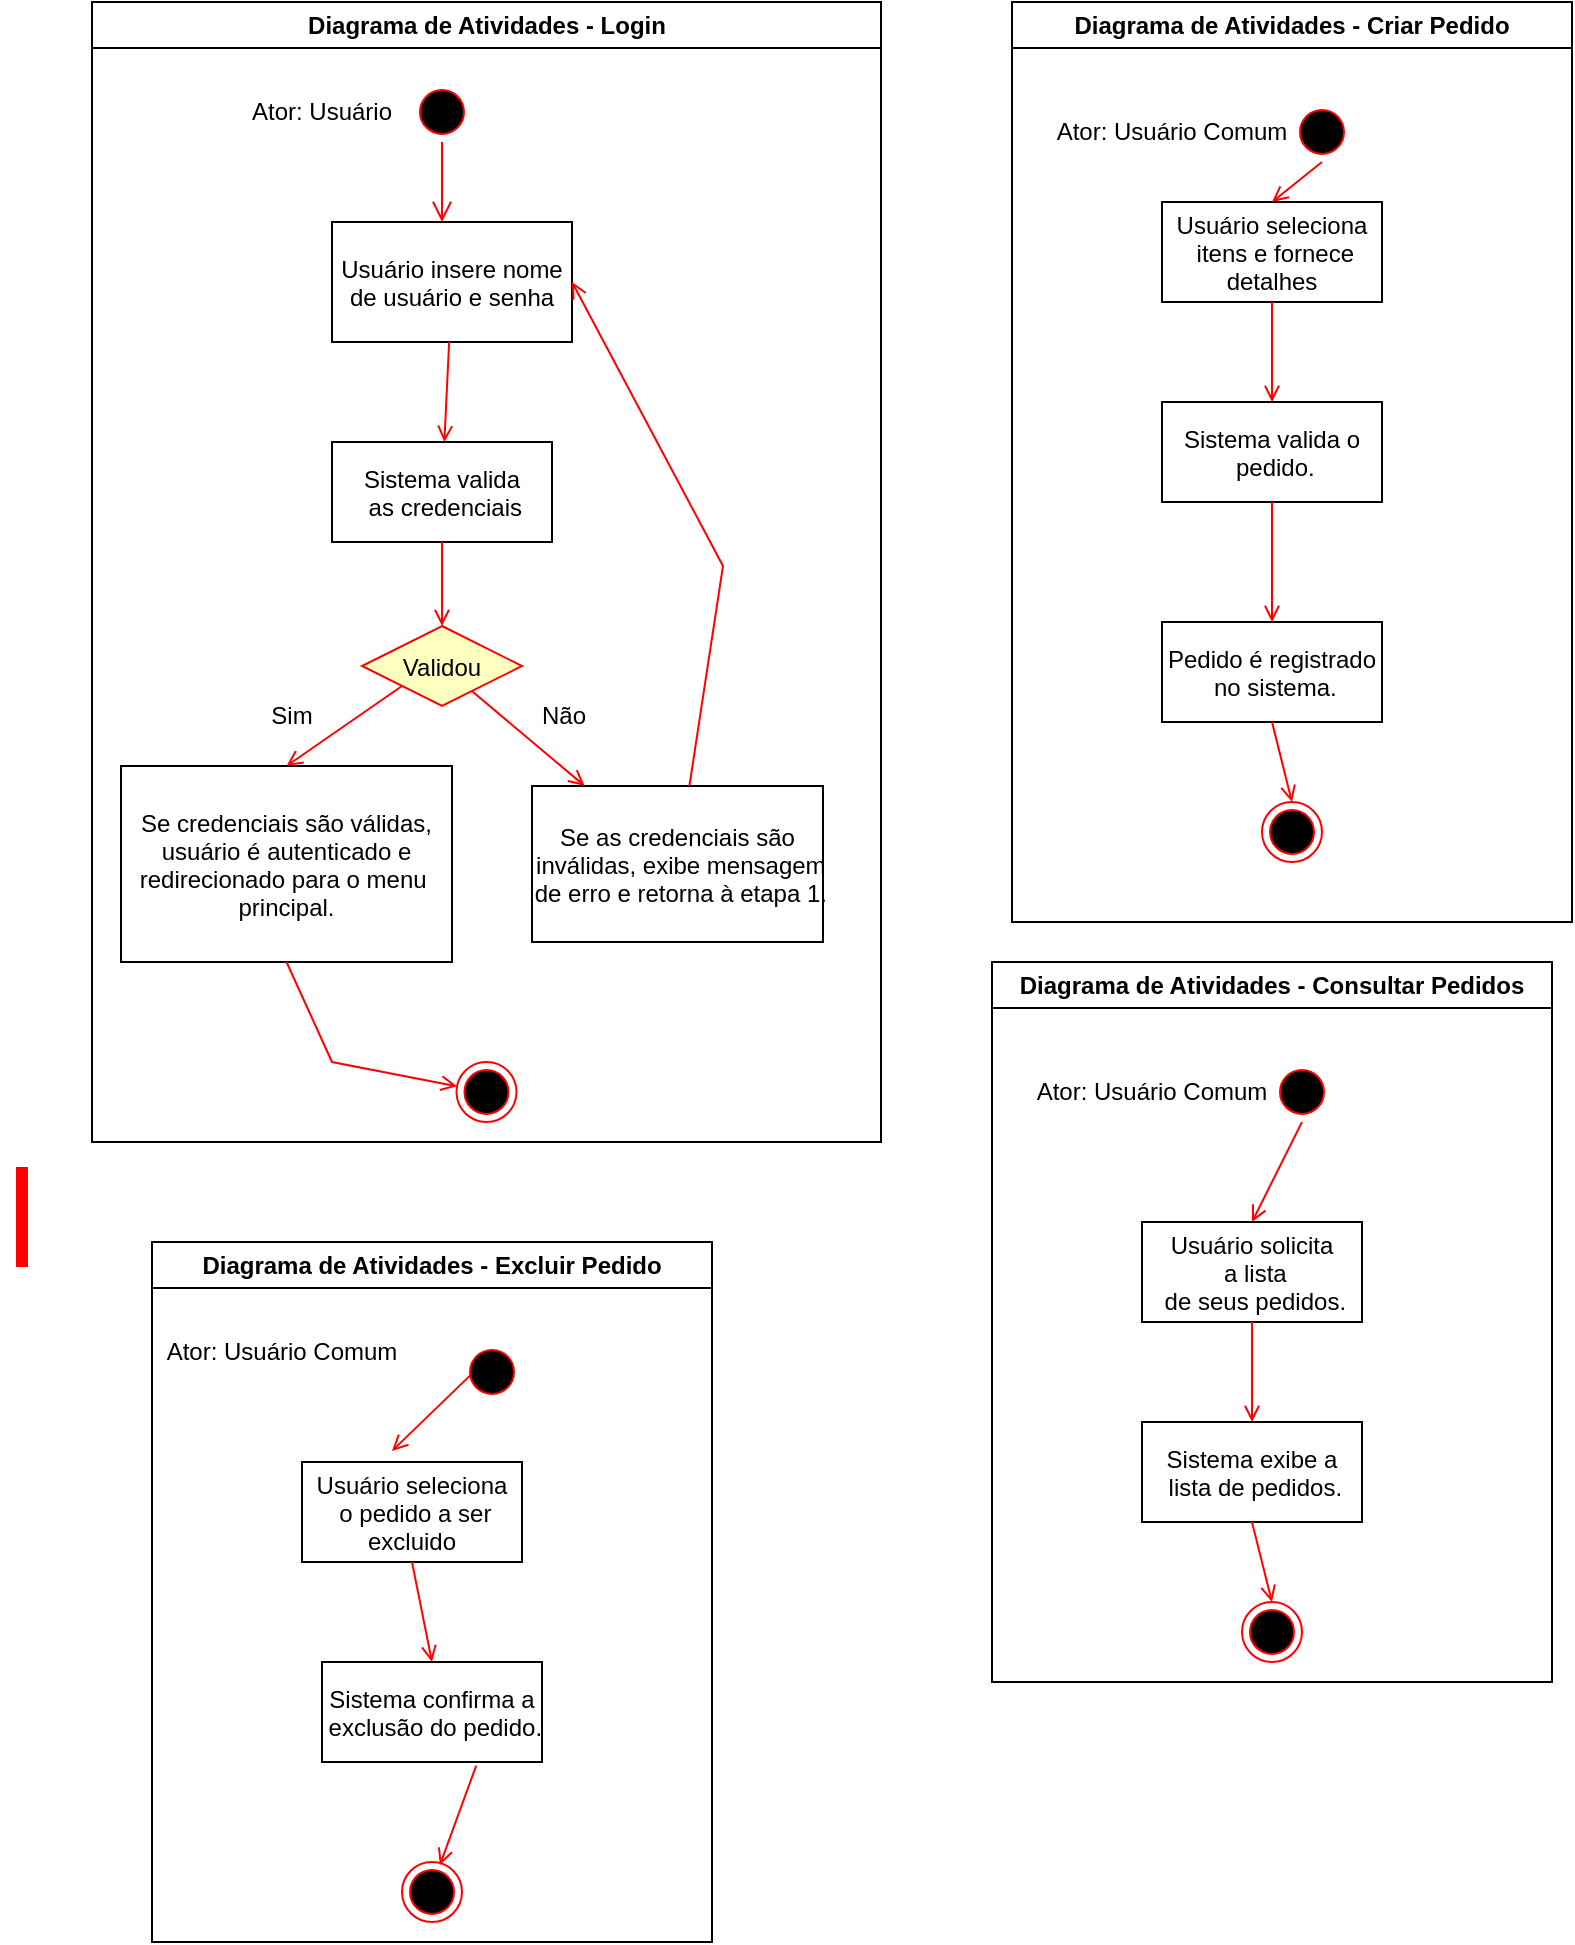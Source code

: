 <mxfile version="21.2.9" type="github">
  <diagram name="Page-1" id="e7e014a7-5840-1c2e-5031-d8a46d1fe8dd">
    <mxGraphModel dx="2514" dy="1366" grid="1" gridSize="10" guides="1" tooltips="1" connect="1" arrows="1" fold="1" page="1" pageScale="1" pageWidth="1169" pageHeight="826" background="none" math="0" shadow="0">
      <root>
        <mxCell id="0" />
        <mxCell id="1" parent="0" />
        <mxCell id="2" value="Diagrama de Atividades - Login" style="swimlane;whiteSpace=wrap" parent="1" vertex="1">
          <mxGeometry x="50" y="150" width="394.5" height="570" as="geometry" />
        </mxCell>
        <mxCell id="5" value="" style="ellipse;shape=startState;fillColor=#000000;strokeColor=#ff0000;" parent="2" vertex="1">
          <mxGeometry x="160" y="40" width="30" height="30" as="geometry" />
        </mxCell>
        <mxCell id="6" value="" style="edgeStyle=elbowEdgeStyle;elbow=horizontal;verticalAlign=bottom;endArrow=open;endSize=8;strokeColor=#FF0000;endFill=1;rounded=0" parent="2" source="5" target="7" edge="1">
          <mxGeometry x="160" y="40" as="geometry">
            <mxPoint x="175" y="110" as="targetPoint" />
          </mxGeometry>
        </mxCell>
        <mxCell id="7" value="Usuário insere nome &#xa;de usuário e senha" style="" parent="2" vertex="1">
          <mxGeometry x="120" y="110" width="120" height="60" as="geometry" />
        </mxCell>
        <mxCell id="8" value="Sistema valida&#xa; as credenciais  " style="" parent="2" vertex="1">
          <mxGeometry x="120" y="220" width="110" height="50" as="geometry" />
        </mxCell>
        <mxCell id="9" value="" style="endArrow=open;strokeColor=#FF0000;endFill=1;rounded=0" parent="2" source="7" target="8" edge="1">
          <mxGeometry relative="1" as="geometry" />
        </mxCell>
        <mxCell id="10" value="Se as credenciais são&#xa; inválidas, exibe mensagem&#xa; de erro e retorna à etapa 1." style="" parent="2" vertex="1">
          <mxGeometry x="220" y="392" width="145.5" height="78" as="geometry" />
        </mxCell>
        <mxCell id="11" value="" style="endArrow=open;strokeColor=#FF0000;endFill=1;rounded=0" parent="2" source="xjSCA3znmnXuhdVDdIps-42" target="10" edge="1">
          <mxGeometry relative="1" as="geometry" />
        </mxCell>
        <mxCell id="xjSCA3znmnXuhdVDdIps-41" value="Ator: Usuário" style="text;html=1;strokeColor=none;fillColor=none;align=center;verticalAlign=middle;whiteSpace=wrap;rounded=0;" vertex="1" parent="2">
          <mxGeometry x="70" y="40" width="90" height="30" as="geometry" />
        </mxCell>
        <mxCell id="xjSCA3znmnXuhdVDdIps-42" value="Validou" style="rhombus;fillColor=#ffffc0;strokeColor=#ff0000;" vertex="1" parent="2">
          <mxGeometry x="135" y="312" width="80" height="40" as="geometry" />
        </mxCell>
        <mxCell id="xjSCA3znmnXuhdVDdIps-43" value="" style="endArrow=open;strokeColor=#FF0000;endFill=1;rounded=0" edge="1" parent="2" source="8" target="xjSCA3znmnXuhdVDdIps-42">
          <mxGeometry relative="1" as="geometry">
            <mxPoint x="337.5" y="398" as="sourcePoint" />
            <mxPoint x="326.5" y="560" as="targetPoint" />
          </mxGeometry>
        </mxCell>
        <mxCell id="20" value="" style="endArrow=open;strokeColor=#FF0000;endFill=1;rounded=0;entryX=1;entryY=0.5;entryDx=0;entryDy=0;" parent="2" source="10" target="7" edge="1">
          <mxGeometry relative="1" as="geometry">
            <mxPoint x="285.5" y="142" as="targetPoint" />
            <Array as="points">
              <mxPoint x="315.5" y="282" />
            </Array>
          </mxGeometry>
        </mxCell>
        <mxCell id="xjSCA3znmnXuhdVDdIps-44" value="Não" style="text;html=1;strokeColor=none;fillColor=none;align=center;verticalAlign=middle;whiteSpace=wrap;rounded=0;" vertex="1" parent="2">
          <mxGeometry x="205.5" y="342" width="60" height="30" as="geometry" />
        </mxCell>
        <mxCell id="xjSCA3znmnXuhdVDdIps-45" value="Se credenciais são válidas, &#xa;usuário é autenticado e &#xa;redirecionado para o menu &#xa;principal." style="" vertex="1" parent="2">
          <mxGeometry x="14.5" y="382" width="165.5" height="98" as="geometry" />
        </mxCell>
        <mxCell id="xjSCA3znmnXuhdVDdIps-47" value="" style="endArrow=open;strokeColor=#FF0000;endFill=1;rounded=0;entryX=0.5;entryY=0;entryDx=0;entryDy=0;exitX=0;exitY=1;exitDx=0;exitDy=0;" edge="1" parent="2" source="xjSCA3znmnXuhdVDdIps-42" target="xjSCA3znmnXuhdVDdIps-45">
          <mxGeometry relative="1" as="geometry">
            <mxPoint x="185" y="280" as="sourcePoint" />
            <mxPoint x="185" y="322" as="targetPoint" />
          </mxGeometry>
        </mxCell>
        <mxCell id="xjSCA3znmnXuhdVDdIps-48" value="Sim" style="text;html=1;strokeColor=none;fillColor=none;align=center;verticalAlign=middle;whiteSpace=wrap;rounded=0;" vertex="1" parent="2">
          <mxGeometry x="70" y="342" width="60" height="30" as="geometry" />
        </mxCell>
        <mxCell id="xjSCA3znmnXuhdVDdIps-55" value="" style="ellipse;shape=endState;fillColor=#000000;strokeColor=#ff0000" vertex="1" parent="2">
          <mxGeometry x="182.25" y="530" width="30" height="30" as="geometry" />
        </mxCell>
        <mxCell id="xjSCA3znmnXuhdVDdIps-56" value="" style="endArrow=open;strokeColor=#FF0000;endFill=1;rounded=0;exitX=0.5;exitY=1;exitDx=0;exitDy=0;" edge="1" parent="2" source="xjSCA3znmnXuhdVDdIps-45" target="xjSCA3znmnXuhdVDdIps-55">
          <mxGeometry relative="1" as="geometry">
            <mxPoint x="200" y="355" as="sourcePoint" />
            <mxPoint x="256" y="402" as="targetPoint" />
            <Array as="points">
              <mxPoint x="120" y="530" />
            </Array>
          </mxGeometry>
        </mxCell>
        <mxCell id="3" value="Diagrama de Atividades - Excluir Pedido" style="swimlane;whiteSpace=wrap" parent="1" vertex="1">
          <mxGeometry x="80" y="770" width="280" height="350" as="geometry" />
        </mxCell>
        <mxCell id="13" value="" style="ellipse;shape=startState;fillColor=#000000;strokeColor=#ff0000;" parent="3" vertex="1">
          <mxGeometry x="155" y="50" width="30" height="30" as="geometry" />
        </mxCell>
        <mxCell id="15" value="Usuário seleciona&#xa; o pedido a ser&#xa;excluido" style="" parent="3" vertex="1">
          <mxGeometry x="75" y="110" width="110" height="50" as="geometry" />
        </mxCell>
        <mxCell id="16" value="Sistema confirma a&#xa; exclusão do pedido." style="" parent="3" vertex="1">
          <mxGeometry x="85" y="210" width="110" height="50" as="geometry" />
        </mxCell>
        <mxCell id="xjSCA3znmnXuhdVDdIps-59" value="Ator: Usuário Comum" style="text;html=1;strokeColor=none;fillColor=none;align=center;verticalAlign=middle;whiteSpace=wrap;rounded=0;" vertex="1" parent="3">
          <mxGeometry y="40" width="130" height="30" as="geometry" />
        </mxCell>
        <mxCell id="xjSCA3znmnXuhdVDdIps-60" value="" style="ellipse;shape=endState;fillColor=#000000;strokeColor=#ff0000" vertex="1" parent="3">
          <mxGeometry x="125" y="310" width="30" height="30" as="geometry" />
        </mxCell>
        <mxCell id="xjSCA3znmnXuhdVDdIps-61" value="" style="endArrow=open;strokeColor=#FF0000;endFill=1;rounded=0;exitX=0.137;exitY=0.556;exitDx=0;exitDy=0;entryX=0.409;entryY=-0.11;entryDx=0;entryDy=0;entryPerimeter=0;exitPerimeter=0;" edge="1" parent="3" source="13" target="15">
          <mxGeometry relative="1" as="geometry">
            <mxPoint x="77" y="-130" as="sourcePoint" />
            <mxPoint x="163" y="-68" as="targetPoint" />
            <Array as="points" />
          </mxGeometry>
        </mxCell>
        <mxCell id="xjSCA3znmnXuhdVDdIps-63" value="" style="endArrow=open;strokeColor=#FF0000;endFill=1;rounded=0;exitX=0.5;exitY=1;exitDx=0;exitDy=0;entryX=0.5;entryY=0;entryDx=0;entryDy=0;" edge="1" parent="3" source="15" target="16">
          <mxGeometry relative="1" as="geometry">
            <mxPoint x="179" y="87" as="sourcePoint" />
            <mxPoint x="140" y="125" as="targetPoint" />
            <Array as="points" />
          </mxGeometry>
        </mxCell>
        <mxCell id="xjSCA3znmnXuhdVDdIps-62" value="" style="endArrow=open;strokeColor=#FF0000;endFill=1;rounded=0;exitX=0.701;exitY=1.036;exitDx=0;exitDy=0;entryX=0.632;entryY=0.051;entryDx=0;entryDy=0;entryPerimeter=0;exitPerimeter=0;" edge="1" parent="3" source="16" target="xjSCA3znmnXuhdVDdIps-60">
          <mxGeometry relative="1" as="geometry">
            <mxPoint x="169" y="77" as="sourcePoint" />
            <mxPoint x="130" y="115" as="targetPoint" />
            <Array as="points" />
          </mxGeometry>
        </mxCell>
        <mxCell id="4" value="Diagrama de Atividades - Criar Pedido" style="swimlane;whiteSpace=wrap" parent="1" vertex="1">
          <mxGeometry x="510" y="150" width="280" height="460" as="geometry" />
        </mxCell>
        <mxCell id="33" value="Usuário seleciona&#xa; itens e fornece&#xa;detalhes" style="" parent="4" vertex="1">
          <mxGeometry x="75" y="100" width="110" height="50" as="geometry" />
        </mxCell>
        <mxCell id="38" value="" style="ellipse;shape=endState;fillColor=#000000;strokeColor=#ff0000" parent="4" vertex="1">
          <mxGeometry x="125" y="400" width="30" height="30" as="geometry" />
        </mxCell>
        <mxCell id="39" value="" style="endArrow=open;strokeColor=#FF0000;endFill=1;rounded=0;entryX=0.5;entryY=0;entryDx=0;entryDy=0;" parent="4" source="33" target="xjSCA3znmnXuhdVDdIps-52" edge="1">
          <mxGeometry relative="1" as="geometry">
            <mxPoint x="130" y="190" as="targetPoint" />
          </mxGeometry>
        </mxCell>
        <mxCell id="xjSCA3znmnXuhdVDdIps-49" value="Ator: Usuário Comum" style="text;html=1;strokeColor=none;fillColor=none;align=center;verticalAlign=middle;whiteSpace=wrap;rounded=0;" vertex="1" parent="4">
          <mxGeometry x="20" y="50" width="120" height="30" as="geometry" />
        </mxCell>
        <mxCell id="xjSCA3znmnXuhdVDdIps-50" value="" style="ellipse;shape=startState;fillColor=#000000;strokeColor=#ff0000;" vertex="1" parent="4">
          <mxGeometry x="140" y="50" width="30" height="30" as="geometry" />
        </mxCell>
        <mxCell id="xjSCA3znmnXuhdVDdIps-52" value="Sistema valida o&#xa; pedido." style="" vertex="1" parent="4">
          <mxGeometry x="75" y="200" width="110" height="50" as="geometry" />
        </mxCell>
        <mxCell id="xjSCA3znmnXuhdVDdIps-53" value="Pedido é registrado&#xa; no sistema." style="" vertex="1" parent="4">
          <mxGeometry x="75" y="310" width="110" height="50" as="geometry" />
        </mxCell>
        <mxCell id="xjSCA3znmnXuhdVDdIps-54" value="" style="endArrow=open;strokeColor=#FF0000;endFill=1;rounded=0;entryX=0.5;entryY=0;entryDx=0;entryDy=0;exitX=0.5;exitY=1;exitDx=0;exitDy=0;" edge="1" parent="4" source="xjSCA3znmnXuhdVDdIps-52" target="xjSCA3znmnXuhdVDdIps-53">
          <mxGeometry relative="1" as="geometry">
            <mxPoint x="140" y="160" as="sourcePoint" />
            <mxPoint x="140" y="210" as="targetPoint" />
          </mxGeometry>
        </mxCell>
        <mxCell id="xjSCA3znmnXuhdVDdIps-57" value="" style="endArrow=open;strokeColor=#FF0000;endFill=1;rounded=0;entryX=0.5;entryY=0;entryDx=0;entryDy=0;exitX=0.5;exitY=1;exitDx=0;exitDy=0;" edge="1" parent="4" source="xjSCA3znmnXuhdVDdIps-53" target="38">
          <mxGeometry relative="1" as="geometry">
            <mxPoint x="140" y="260" as="sourcePoint" />
            <mxPoint x="140" y="320" as="targetPoint" />
          </mxGeometry>
        </mxCell>
        <mxCell id="xjSCA3znmnXuhdVDdIps-75" value="" style="endArrow=open;strokeColor=#FF0000;endFill=1;rounded=0;entryX=0.5;entryY=0;entryDx=0;entryDy=0;exitX=0.5;exitY=1;exitDx=0;exitDy=0;" edge="1" parent="4" source="xjSCA3znmnXuhdVDdIps-50" target="33">
          <mxGeometry relative="1" as="geometry">
            <mxPoint x="140" y="160" as="sourcePoint" />
            <mxPoint x="140" y="210" as="targetPoint" />
          </mxGeometry>
        </mxCell>
        <mxCell id="25" value="" style="shape=line;strokeWidth=6;strokeColor=#ff0000;rotation=90" parent="1" vertex="1">
          <mxGeometry x="-10" y="750" width="50" height="15" as="geometry" />
        </mxCell>
        <mxCell id="xjSCA3znmnXuhdVDdIps-64" value="Diagrama de Atividades - Consultar Pedidos" style="swimlane;whiteSpace=wrap" vertex="1" parent="1">
          <mxGeometry x="500" y="630" width="280" height="360" as="geometry" />
        </mxCell>
        <mxCell id="xjSCA3znmnXuhdVDdIps-65" value="Usuário solicita&#xa; a lista&#xa; de seus pedidos." style="" vertex="1" parent="xjSCA3znmnXuhdVDdIps-64">
          <mxGeometry x="75" y="130" width="110" height="50" as="geometry" />
        </mxCell>
        <mxCell id="xjSCA3znmnXuhdVDdIps-66" value="" style="ellipse;shape=endState;fillColor=#000000;strokeColor=#ff0000" vertex="1" parent="xjSCA3znmnXuhdVDdIps-64">
          <mxGeometry x="125" y="320" width="30" height="30" as="geometry" />
        </mxCell>
        <mxCell id="xjSCA3znmnXuhdVDdIps-67" value="" style="endArrow=open;strokeColor=#FF0000;endFill=1;rounded=0;entryX=0.5;entryY=0;entryDx=0;entryDy=0;" edge="1" parent="xjSCA3znmnXuhdVDdIps-64" source="xjSCA3znmnXuhdVDdIps-65" target="xjSCA3znmnXuhdVDdIps-70">
          <mxGeometry relative="1" as="geometry">
            <mxPoint x="130" y="190" as="targetPoint" />
          </mxGeometry>
        </mxCell>
        <mxCell id="xjSCA3znmnXuhdVDdIps-68" value="Ator: Usuário Comum" style="text;html=1;strokeColor=none;fillColor=none;align=center;verticalAlign=middle;whiteSpace=wrap;rounded=0;" vertex="1" parent="xjSCA3znmnXuhdVDdIps-64">
          <mxGeometry x="20" y="50" width="120" height="30" as="geometry" />
        </mxCell>
        <mxCell id="xjSCA3znmnXuhdVDdIps-69" value="" style="ellipse;shape=startState;fillColor=#000000;strokeColor=#ff0000;" vertex="1" parent="xjSCA3znmnXuhdVDdIps-64">
          <mxGeometry x="140" y="50" width="30" height="30" as="geometry" />
        </mxCell>
        <mxCell id="xjSCA3znmnXuhdVDdIps-70" value="Sistema exibe a&#xa; lista de pedidos." style="" vertex="1" parent="xjSCA3znmnXuhdVDdIps-64">
          <mxGeometry x="75" y="230" width="110" height="50" as="geometry" />
        </mxCell>
        <mxCell id="xjSCA3znmnXuhdVDdIps-72" value="" style="endArrow=open;strokeColor=#FF0000;endFill=1;rounded=0;entryX=0.5;entryY=0;entryDx=0;entryDy=0;exitX=0.5;exitY=1;exitDx=0;exitDy=0;" edge="1" parent="xjSCA3znmnXuhdVDdIps-64" source="xjSCA3znmnXuhdVDdIps-70" target="xjSCA3znmnXuhdVDdIps-66">
          <mxGeometry relative="1" as="geometry">
            <mxPoint x="140" y="160" as="sourcePoint" />
            <mxPoint x="130" y="310" as="targetPoint" />
          </mxGeometry>
        </mxCell>
        <mxCell id="xjSCA3znmnXuhdVDdIps-76" value="" style="endArrow=open;strokeColor=#FF0000;endFill=1;rounded=0;entryX=0.5;entryY=0;entryDx=0;entryDy=0;exitX=0.5;exitY=1;exitDx=0;exitDy=0;" edge="1" parent="xjSCA3znmnXuhdVDdIps-64" source="xjSCA3znmnXuhdVDdIps-69" target="xjSCA3znmnXuhdVDdIps-65">
          <mxGeometry relative="1" as="geometry">
            <mxPoint x="140" y="240" as="targetPoint" />
            <mxPoint x="140" y="190" as="sourcePoint" />
          </mxGeometry>
        </mxCell>
      </root>
    </mxGraphModel>
  </diagram>
</mxfile>
